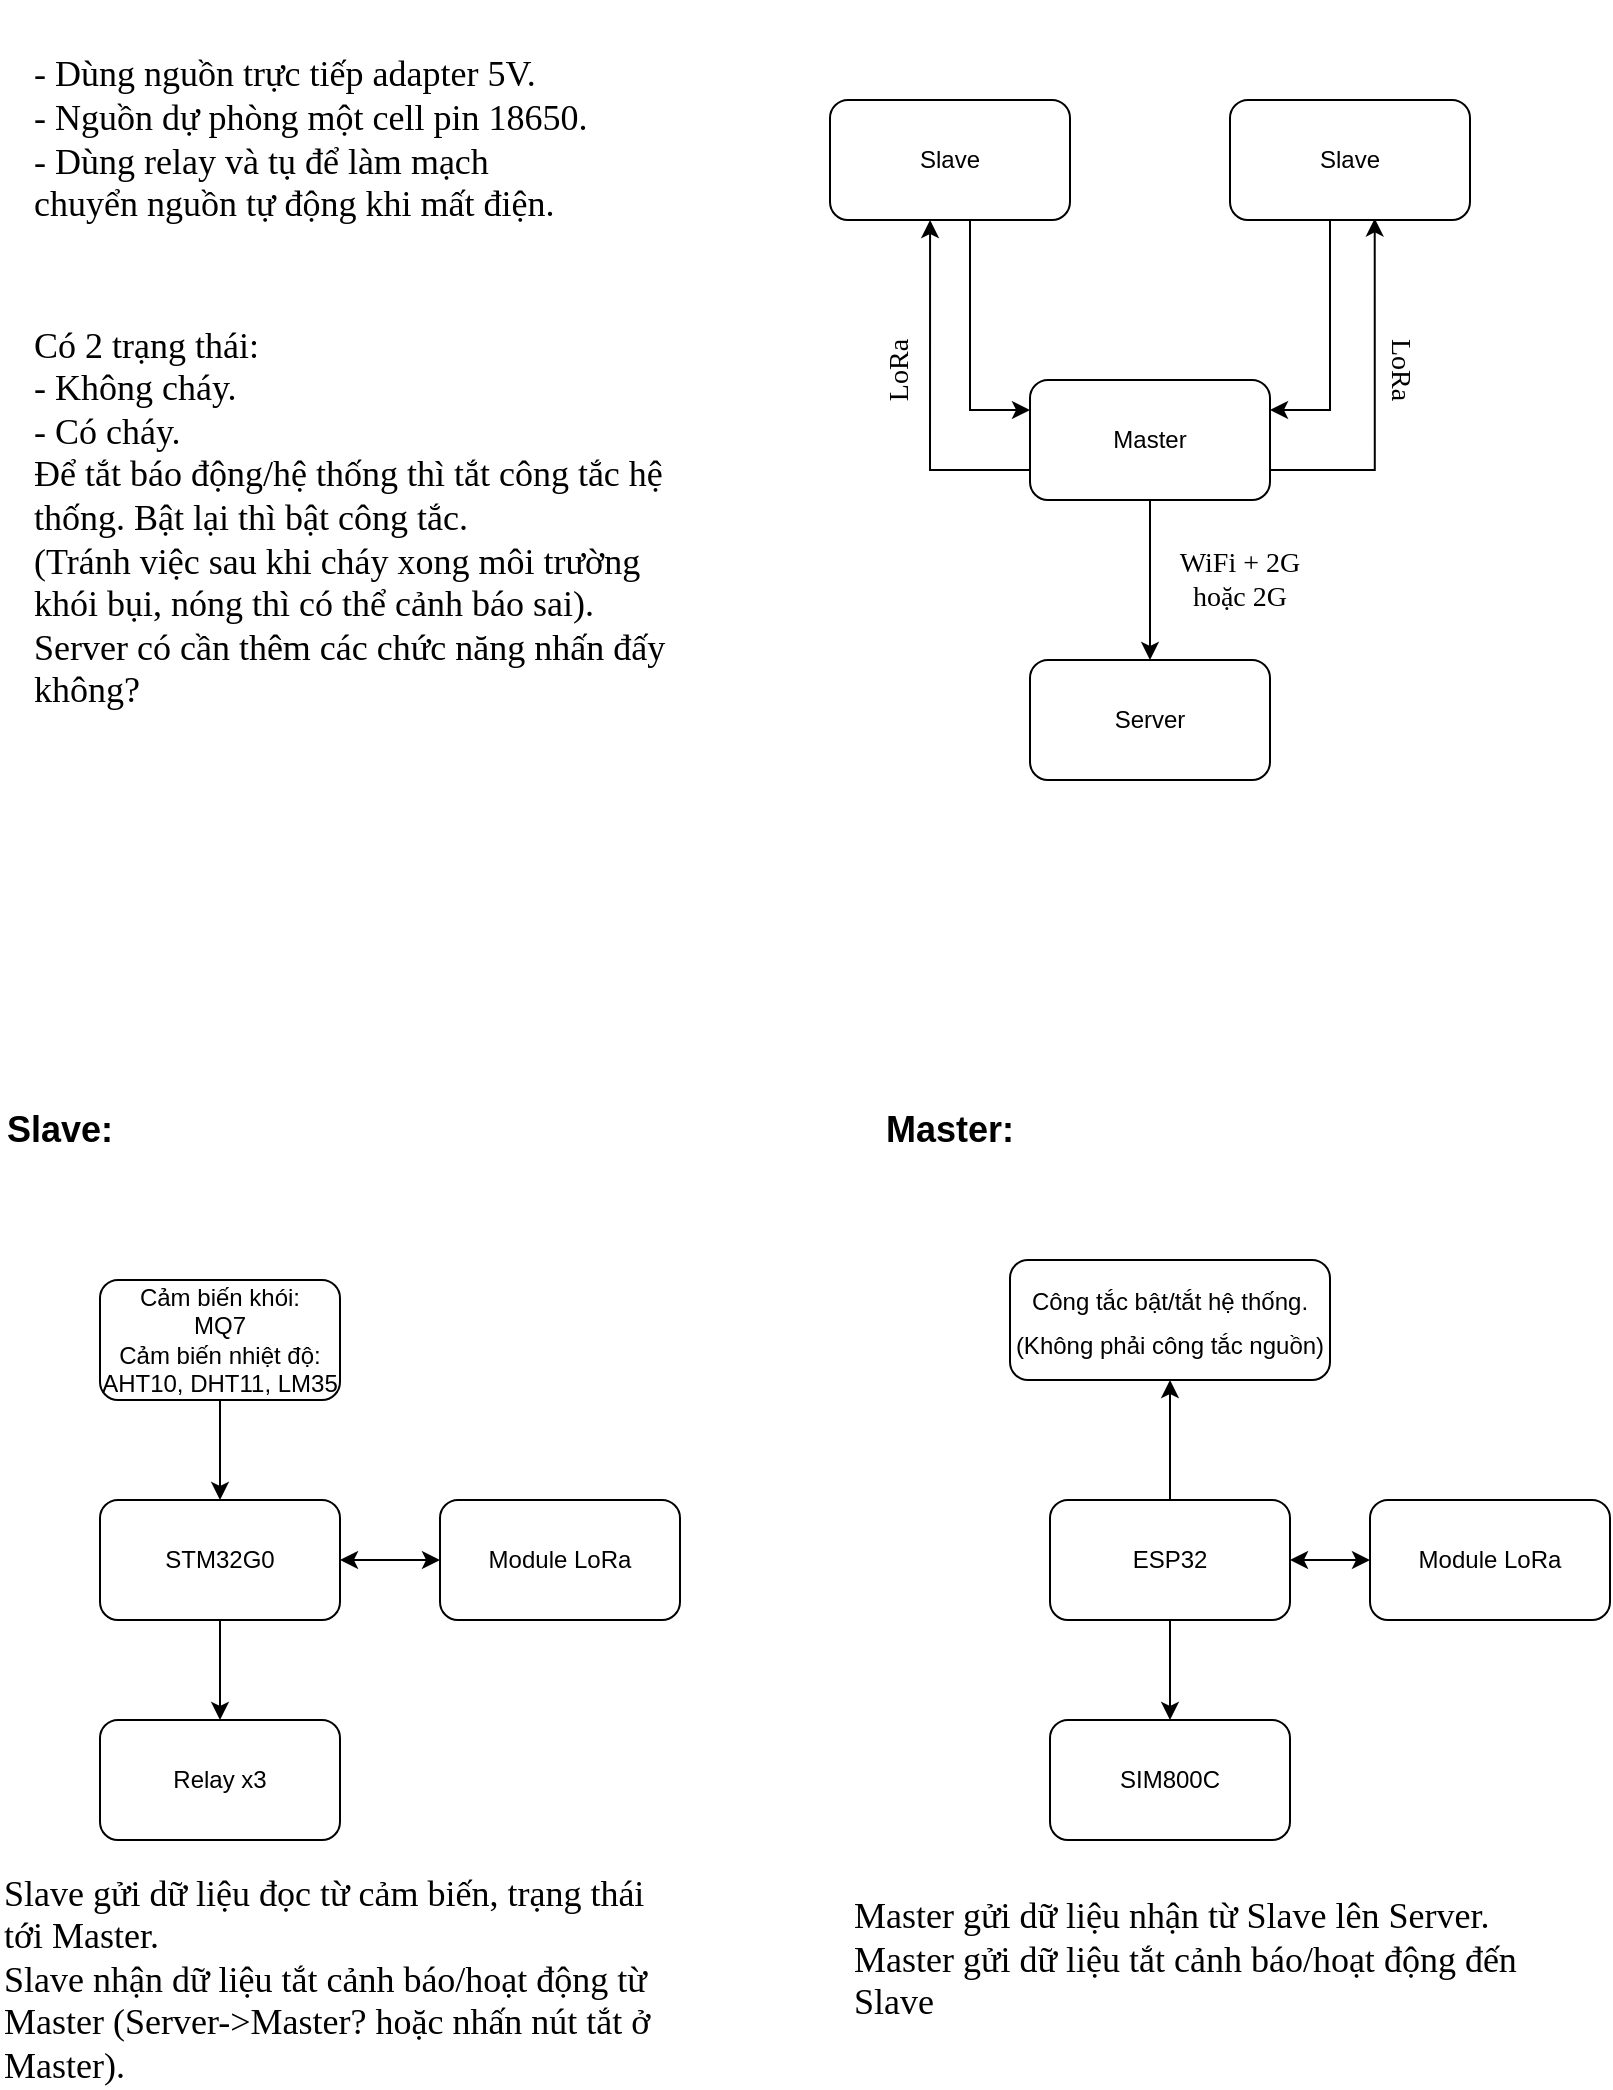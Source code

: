 <mxfile version="20.3.7" type="device"><diagram id="Y0uiH2Ksxx3cUNhYJ0GZ" name="Page-1"><mxGraphModel dx="2298" dy="1753" grid="1" gridSize="10" guides="1" tooltips="1" connect="1" arrows="1" fold="1" page="1" pageScale="1" pageWidth="850" pageHeight="1100" math="0" shadow="0"><root><mxCell id="0"/><mxCell id="1" parent="0"/><mxCell id="lUUOzmGbyA_W9MSf-bI2-3" value="" style="edgeStyle=orthogonalEdgeStyle;rounded=0;orthogonalLoop=1;jettySize=auto;html=1;" parent="1" source="lUUOzmGbyA_W9MSf-bI2-1" target="lUUOzmGbyA_W9MSf-bI2-2" edge="1"><mxGeometry relative="1" as="geometry"/></mxCell><mxCell id="a1UdXyLt0hFTV4fepit9-39" style="edgeStyle=orthogonalEdgeStyle;rounded=0;orthogonalLoop=1;jettySize=auto;html=1;exitX=0;exitY=0.75;exitDx=0;exitDy=0;entryX=0.417;entryY=1;entryDx=0;entryDy=0;entryPerimeter=0;" parent="1" source="lUUOzmGbyA_W9MSf-bI2-1" target="a1UdXyLt0hFTV4fepit9-6" edge="1"><mxGeometry relative="1" as="geometry"/></mxCell><mxCell id="a1UdXyLt0hFTV4fepit9-41" style="edgeStyle=orthogonalEdgeStyle;rounded=0;orthogonalLoop=1;jettySize=auto;html=1;exitX=1;exitY=0.75;exitDx=0;exitDy=0;entryX=0.603;entryY=0.987;entryDx=0;entryDy=0;entryPerimeter=0;" parent="1" source="lUUOzmGbyA_W9MSf-bI2-1" target="a1UdXyLt0hFTV4fepit9-7" edge="1"><mxGeometry relative="1" as="geometry"/></mxCell><mxCell id="lUUOzmGbyA_W9MSf-bI2-1" value="Master" style="rounded=1;whiteSpace=wrap;html=1;" parent="1" vertex="1"><mxGeometry x="-320" y="-860" width="120" height="60" as="geometry"/></mxCell><mxCell id="lUUOzmGbyA_W9MSf-bI2-2" value="Server" style="rounded=1;whiteSpace=wrap;html=1;" parent="1" vertex="1"><mxGeometry x="-320" y="-720" width="120" height="60" as="geometry"/></mxCell><mxCell id="lUUOzmGbyA_W9MSf-bI2-6" value="LoRa" style="text;html=1;strokeColor=none;fillColor=none;align=center;verticalAlign=middle;whiteSpace=wrap;rounded=0;fontFamily=Times New Roman;fontSize=14;rotation=-90;" parent="1" vertex="1"><mxGeometry x="-490" y="-890" width="210" height="50" as="geometry"/></mxCell><mxCell id="a1UdXyLt0hFTV4fepit9-35" style="edgeStyle=orthogonalEdgeStyle;rounded=0;orthogonalLoop=1;jettySize=auto;html=1;entryX=0;entryY=0.25;entryDx=0;entryDy=0;" parent="1" source="a1UdXyLt0hFTV4fepit9-6" target="lUUOzmGbyA_W9MSf-bI2-1" edge="1"><mxGeometry relative="1" as="geometry"><Array as="points"><mxPoint x="-350" y="-845"/></Array></mxGeometry></mxCell><mxCell id="a1UdXyLt0hFTV4fepit9-6" value="Slave" style="rounded=1;whiteSpace=wrap;html=1;" parent="1" vertex="1"><mxGeometry x="-420" y="-1000" width="120" height="60" as="geometry"/></mxCell><mxCell id="a1UdXyLt0hFTV4fepit9-40" style="edgeStyle=orthogonalEdgeStyle;rounded=0;orthogonalLoop=1;jettySize=auto;html=1;entryX=1;entryY=0.25;entryDx=0;entryDy=0;" parent="1" source="a1UdXyLt0hFTV4fepit9-7" target="lUUOzmGbyA_W9MSf-bI2-1" edge="1"><mxGeometry relative="1" as="geometry"><Array as="points"><mxPoint x="-170" y="-845"/></Array></mxGeometry></mxCell><mxCell id="a1UdXyLt0hFTV4fepit9-7" value="Slave" style="rounded=1;whiteSpace=wrap;html=1;" parent="1" vertex="1"><mxGeometry x="-220" y="-1000" width="120" height="60" as="geometry"/></mxCell><mxCell id="a1UdXyLt0hFTV4fepit9-42" value="WiFi + 2G&lt;br&gt;hoặc 2G" style="text;html=1;strokeColor=none;fillColor=none;align=center;verticalAlign=middle;whiteSpace=wrap;rounded=0;fontFamily=Times New Roman;fontSize=14;" parent="1" vertex="1"><mxGeometry x="-250" y="-780" width="70" height="40" as="geometry"/></mxCell><mxCell id="a1UdXyLt0hFTV4fepit9-43" value="LoRa" style="text;html=1;strokeColor=none;fillColor=none;align=center;verticalAlign=middle;whiteSpace=wrap;rounded=0;fontFamily=Times New Roman;fontSize=14;rotation=90;" parent="1" vertex="1"><mxGeometry x="-240" y="-890" width="210" height="50" as="geometry"/></mxCell><mxCell id="a1UdXyLt0hFTV4fepit9-46" value="&lt;font style=&quot;font-size: 18px;&quot;&gt;- Dùng nguồn&amp;nbsp;trực tiếp adapter 5V. &lt;br&gt;- Nguồn dự phòng một cell pin 18650.&lt;br&gt;- Dùng relay và tụ để làm mạch chuyển nguồn tự động khi mất điện.&lt;br&gt;&lt;/font&gt;" style="text;html=1;strokeColor=none;fillColor=none;align=left;verticalAlign=middle;whiteSpace=wrap;rounded=0;fontFamily=Times New Roman;fontSize=14;rotation=0;" parent="1" vertex="1"><mxGeometry x="-820" y="-1050" width="280" height="140" as="geometry"/></mxCell><mxCell id="a1UdXyLt0hFTV4fepit9-65" value="" style="edgeStyle=orthogonalEdgeStyle;rounded=0;orthogonalLoop=1;jettySize=auto;html=1;fontSize=12;" parent="1" source="a1UdXyLt0hFTV4fepit9-47" target="a1UdXyLt0hFTV4fepit9-50" edge="1"><mxGeometry relative="1" as="geometry"/></mxCell><mxCell id="a1UdXyLt0hFTV4fepit9-47" value="STM32G0" style="rounded=1;whiteSpace=wrap;html=1;" parent="1" vertex="1"><mxGeometry x="-785" y="-300" width="120" height="60" as="geometry"/></mxCell><mxCell id="a1UdXyLt0hFTV4fepit9-66" value="" style="edgeStyle=orthogonalEdgeStyle;rounded=0;orthogonalLoop=1;jettySize=auto;html=1;fontSize=12;" parent="1" source="a1UdXyLt0hFTV4fepit9-48" target="a1UdXyLt0hFTV4fepit9-47" edge="1"><mxGeometry relative="1" as="geometry"/></mxCell><mxCell id="a1UdXyLt0hFTV4fepit9-48" value="Cảm biến khói:&lt;br&gt;MQ7&lt;br&gt;Cảm biến nhiệt độ:&lt;br&gt;AHT10, DHT11, LM35" style="rounded=1;whiteSpace=wrap;html=1;" parent="1" vertex="1"><mxGeometry x="-785" y="-410" width="120" height="60" as="geometry"/></mxCell><mxCell id="a1UdXyLt0hFTV4fepit9-49" value="Module LoRa" style="rounded=1;whiteSpace=wrap;html=1;" parent="1" vertex="1"><mxGeometry x="-615" y="-300" width="120" height="60" as="geometry"/></mxCell><mxCell id="a1UdXyLt0hFTV4fepit9-50" value="Relay x3" style="rounded=1;whiteSpace=wrap;html=1;" parent="1" vertex="1"><mxGeometry x="-785" y="-190" width="120" height="60" as="geometry"/></mxCell><mxCell id="a1UdXyLt0hFTV4fepit9-51" value="&lt;b&gt;&lt;font style=&quot;font-size: 18px;&quot;&gt;Slave:&lt;/font&gt;&lt;/b&gt;" style="text;html=1;strokeColor=none;fillColor=none;align=center;verticalAlign=middle;whiteSpace=wrap;rounded=0;" parent="1" vertex="1"><mxGeometry x="-835" y="-500" width="60" height="30" as="geometry"/></mxCell><mxCell id="a1UdXyLt0hFTV4fepit9-67" value="" style="edgeStyle=orthogonalEdgeStyle;rounded=0;orthogonalLoop=1;jettySize=auto;html=1;fontSize=12;" parent="1" source="a1UdXyLt0hFTV4fepit9-55" target="a1UdXyLt0hFTV4fepit9-59" edge="1"><mxGeometry relative="1" as="geometry"/></mxCell><mxCell id="a1UdXyLt0hFTV4fepit9-68" value="" style="edgeStyle=orthogonalEdgeStyle;rounded=0;orthogonalLoop=1;jettySize=auto;html=1;fontSize=12;" parent="1" source="a1UdXyLt0hFTV4fepit9-55" target="a1UdXyLt0hFTV4fepit9-60" edge="1"><mxGeometry relative="1" as="geometry"/></mxCell><mxCell id="a1UdXyLt0hFTV4fepit9-55" value="ESP32" style="rounded=1;whiteSpace=wrap;html=1;" parent="1" vertex="1"><mxGeometry x="-310" y="-300" width="120" height="60" as="geometry"/></mxCell><mxCell id="a1UdXyLt0hFTV4fepit9-57" value="&lt;b&gt;&lt;font style=&quot;font-size: 18px;&quot;&gt;Master:&lt;/font&gt;&lt;/b&gt;" style="text;html=1;strokeColor=none;fillColor=none;align=center;verticalAlign=middle;whiteSpace=wrap;rounded=0;" parent="1" vertex="1"><mxGeometry x="-390" y="-500" width="60" height="30" as="geometry"/></mxCell><mxCell id="a1UdXyLt0hFTV4fepit9-59" value="&lt;font style=&quot;font-size: 12px;&quot;&gt;Công tắc bật/tắt hệ thống.&lt;br&gt;(Không phải công tắc nguồn)&lt;br&gt;&lt;/font&gt;" style="rounded=1;whiteSpace=wrap;html=1;fontSize=18;" parent="1" vertex="1"><mxGeometry x="-330" y="-420" width="160" height="60" as="geometry"/></mxCell><mxCell id="a1UdXyLt0hFTV4fepit9-60" value="SIM800C" style="rounded=1;whiteSpace=wrap;html=1;fontSize=12;" parent="1" vertex="1"><mxGeometry x="-310" y="-190" width="120" height="60" as="geometry"/></mxCell><mxCell id="a1UdXyLt0hFTV4fepit9-71" value="&lt;font style=&quot;font-size: 18px;&quot;&gt;Slave gửi dữ liệu đọc từ cảm biến, trạng thái tới Master.&lt;br&gt;Slave nhận dữ liệu tắt cảnh báo/hoạt động từ Master (Server-&amp;gt;Master? hoặc nhấn nút tắt ở Master).&lt;br&gt;&lt;/font&gt;" style="text;html=1;strokeColor=none;fillColor=none;align=left;verticalAlign=middle;whiteSpace=wrap;rounded=0;fontFamily=Times New Roman;fontSize=14;rotation=0;" parent="1" vertex="1"><mxGeometry x="-835" y="-110" width="335" height="100" as="geometry"/></mxCell><mxCell id="a1UdXyLt0hFTV4fepit9-76" value="&lt;font style=&quot;font-size: 18px;&quot;&gt;Có 2 trạng thái:&lt;br&gt;- Không cháy.&lt;br&gt;- Có cháy.&lt;br&gt;Để tắt báo động/hệ thống thì tắt công tắc hệ thống. Bật lại thì bật công tắc.&amp;nbsp;&lt;br&gt;(Tránh việc sau khi cháy xong môi trường khói bụi, nóng thì có thể cảnh báo sai).&lt;br&gt;Server có cần thêm các chức năng nhấn đấy không?&lt;br&gt;&lt;br&gt;&lt;/font&gt;" style="text;html=1;strokeColor=none;fillColor=none;align=left;verticalAlign=middle;whiteSpace=wrap;rounded=0;fontFamily=Times New Roman;fontSize=14;rotation=0;" parent="1" vertex="1"><mxGeometry x="-820" y="-910" width="330" height="260" as="geometry"/></mxCell><mxCell id="a1UdXyLt0hFTV4fepit9-77" value="&lt;font style=&quot;font-size: 18px;&quot;&gt;Master gửi dữ liệu nhận từ Slave lên Server.&lt;br&gt;Master gửi dữ liệu tắt cảnh báo/hoạt động đến Slave&lt;br&gt;&lt;/font&gt;" style="text;html=1;strokeColor=none;fillColor=none;align=left;verticalAlign=middle;whiteSpace=wrap;rounded=0;fontFamily=Times New Roman;fontSize=14;rotation=0;" parent="1" vertex="1"><mxGeometry x="-410" y="-120" width="335" height="100" as="geometry"/></mxCell><mxCell id="igIcA_Y_qisTXqrlL46k-2" value="" style="endArrow=classic;startArrow=classic;html=1;rounded=0;exitX=1;exitY=0.5;exitDx=0;exitDy=0;entryX=0;entryY=0.5;entryDx=0;entryDy=0;" edge="1" parent="1" source="a1UdXyLt0hFTV4fepit9-47" target="a1UdXyLt0hFTV4fepit9-49"><mxGeometry width="50" height="50" relative="1" as="geometry"><mxPoint x="-450" y="-350" as="sourcePoint"/><mxPoint x="-400" y="-400" as="targetPoint"/></mxGeometry></mxCell><mxCell id="igIcA_Y_qisTXqrlL46k-3" value="Module LoRa" style="rounded=1;whiteSpace=wrap;html=1;" vertex="1" parent="1"><mxGeometry x="-150" y="-300" width="120" height="60" as="geometry"/></mxCell><mxCell id="igIcA_Y_qisTXqrlL46k-4" value="" style="endArrow=classic;startArrow=classic;html=1;rounded=0;exitX=1;exitY=0.5;exitDx=0;exitDy=0;entryX=0;entryY=0.5;entryDx=0;entryDy=0;" edge="1" parent="1" source="a1UdXyLt0hFTV4fepit9-55" target="igIcA_Y_qisTXqrlL46k-3"><mxGeometry width="50" height="50" relative="1" as="geometry"><mxPoint x="-450" y="-250" as="sourcePoint"/><mxPoint x="-400" y="-300" as="targetPoint"/></mxGeometry></mxCell></root></mxGraphModel></diagram></mxfile>